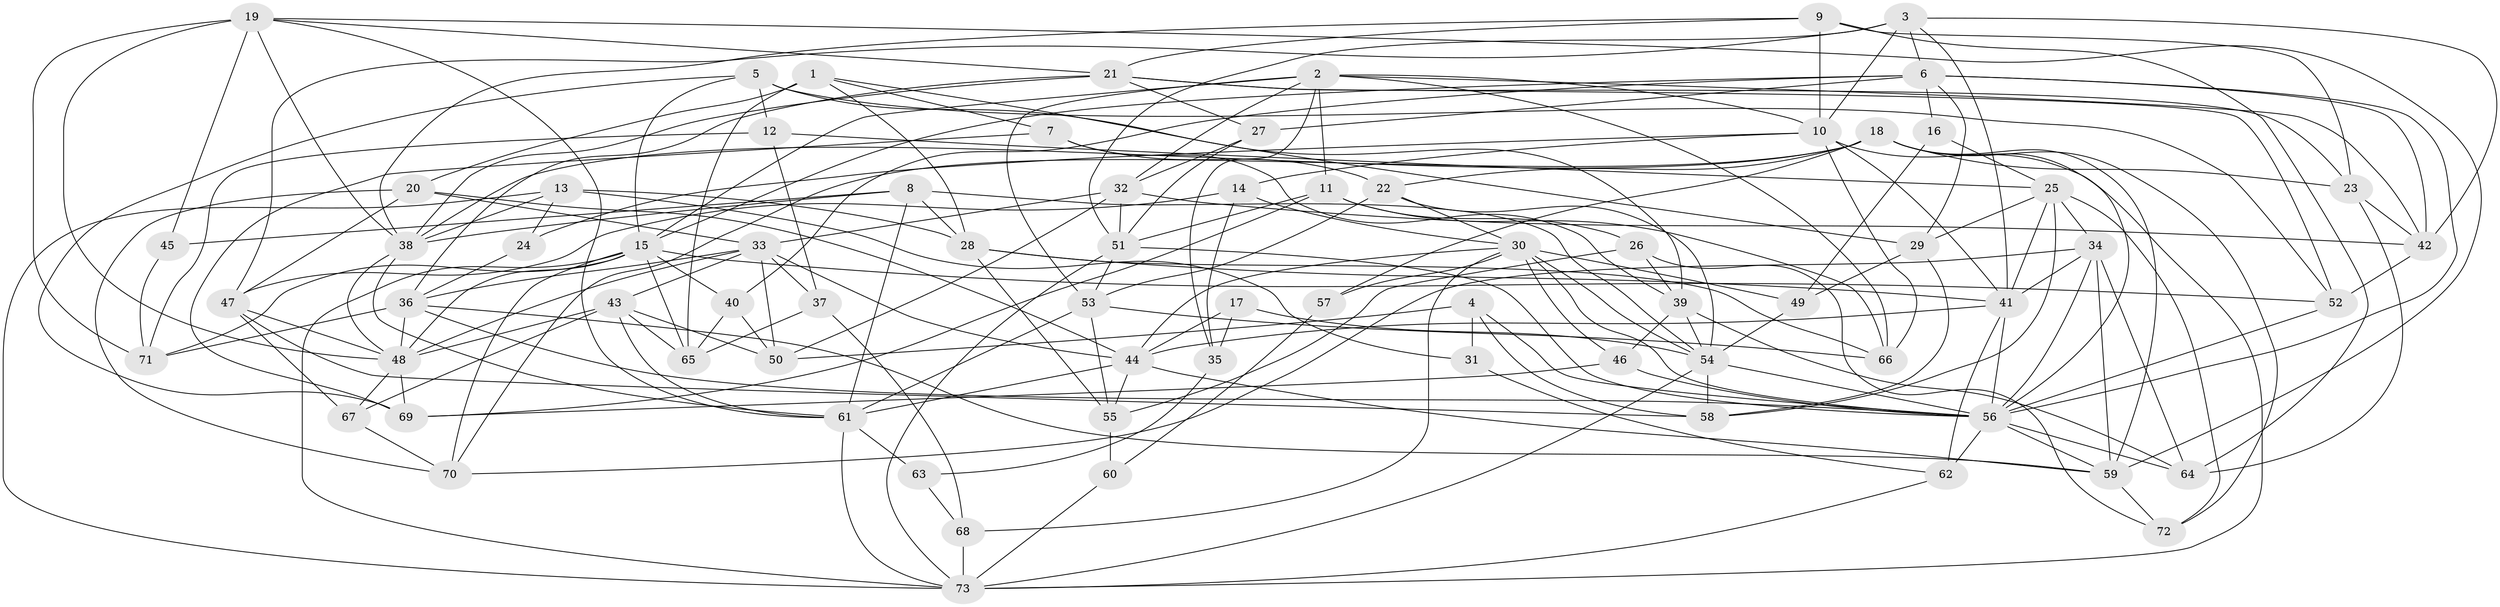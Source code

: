 // original degree distribution, {2: 0.15172413793103448, 5: 0.21379310344827587, 7: 0.027586206896551724, 4: 0.25517241379310346, 6: 0.09655172413793103, 8: 0.013793103448275862, 3: 0.2413793103448276}
// Generated by graph-tools (version 1.1) at 2025/01/03/09/25 03:01:58]
// undirected, 73 vertices, 206 edges
graph export_dot {
graph [start="1"]
  node [color=gray90,style=filled];
  1;
  2;
  3;
  4;
  5;
  6;
  7;
  8;
  9;
  10;
  11;
  12;
  13;
  14;
  15;
  16;
  17;
  18;
  19;
  20;
  21;
  22;
  23;
  24;
  25;
  26;
  27;
  28;
  29;
  30;
  31;
  32;
  33;
  34;
  35;
  36;
  37;
  38;
  39;
  40;
  41;
  42;
  43;
  44;
  45;
  46;
  47;
  48;
  49;
  50;
  51;
  52;
  53;
  54;
  55;
  56;
  57;
  58;
  59;
  60;
  61;
  62;
  63;
  64;
  65;
  66;
  67;
  68;
  69;
  70;
  71;
  72;
  73;
  1 -- 7 [weight=1.0];
  1 -- 20 [weight=2.0];
  1 -- 28 [weight=1.0];
  1 -- 39 [weight=1.0];
  1 -- 65 [weight=1.0];
  2 -- 10 [weight=1.0];
  2 -- 11 [weight=1.0];
  2 -- 15 [weight=1.0];
  2 -- 32 [weight=1.0];
  2 -- 35 [weight=1.0];
  2 -- 42 [weight=1.0];
  2 -- 53 [weight=1.0];
  2 -- 66 [weight=1.0];
  3 -- 6 [weight=1.0];
  3 -- 10 [weight=1.0];
  3 -- 41 [weight=1.0];
  3 -- 42 [weight=1.0];
  3 -- 47 [weight=1.0];
  3 -- 51 [weight=1.0];
  4 -- 31 [weight=1.0];
  4 -- 50 [weight=1.0];
  4 -- 56 [weight=1.0];
  4 -- 58 [weight=1.0];
  5 -- 12 [weight=1.0];
  5 -- 15 [weight=1.0];
  5 -- 29 [weight=1.0];
  5 -- 52 [weight=1.0];
  5 -- 69 [weight=1.0];
  6 -- 15 [weight=1.0];
  6 -- 16 [weight=1.0];
  6 -- 27 [weight=1.0];
  6 -- 29 [weight=1.0];
  6 -- 40 [weight=1.0];
  6 -- 42 [weight=1.0];
  6 -- 56 [weight=1.0];
  7 -- 22 [weight=2.0];
  7 -- 39 [weight=1.0];
  7 -- 69 [weight=1.0];
  8 -- 28 [weight=1.0];
  8 -- 38 [weight=1.0];
  8 -- 45 [weight=1.0];
  8 -- 54 [weight=1.0];
  8 -- 61 [weight=1.0];
  9 -- 10 [weight=1.0];
  9 -- 21 [weight=1.0];
  9 -- 23 [weight=1.0];
  9 -- 38 [weight=1.0];
  9 -- 64 [weight=1.0];
  10 -- 14 [weight=1.0];
  10 -- 24 [weight=1.0];
  10 -- 41 [weight=1.0];
  10 -- 66 [weight=1.0];
  10 -- 73 [weight=1.0];
  11 -- 26 [weight=1.0];
  11 -- 51 [weight=1.0];
  11 -- 66 [weight=1.0];
  11 -- 69 [weight=1.0];
  12 -- 25 [weight=1.0];
  12 -- 37 [weight=1.0];
  12 -- 71 [weight=1.0];
  13 -- 24 [weight=1.0];
  13 -- 28 [weight=1.0];
  13 -- 31 [weight=1.0];
  13 -- 38 [weight=1.0];
  13 -- 73 [weight=1.0];
  14 -- 30 [weight=1.0];
  14 -- 35 [weight=1.0];
  14 -- 47 [weight=1.0];
  15 -- 40 [weight=1.0];
  15 -- 48 [weight=1.0];
  15 -- 52 [weight=1.0];
  15 -- 65 [weight=1.0];
  15 -- 70 [weight=1.0];
  15 -- 71 [weight=2.0];
  15 -- 73 [weight=1.0];
  16 -- 25 [weight=1.0];
  16 -- 49 [weight=1.0];
  17 -- 35 [weight=1.0];
  17 -- 44 [weight=1.0];
  17 -- 54 [weight=1.0];
  18 -- 22 [weight=1.0];
  18 -- 23 [weight=1.0];
  18 -- 38 [weight=1.0];
  18 -- 56 [weight=1.0];
  18 -- 57 [weight=2.0];
  18 -- 59 [weight=1.0];
  18 -- 70 [weight=1.0];
  18 -- 72 [weight=1.0];
  19 -- 21 [weight=1.0];
  19 -- 38 [weight=1.0];
  19 -- 45 [weight=1.0];
  19 -- 48 [weight=1.0];
  19 -- 59 [weight=1.0];
  19 -- 61 [weight=1.0];
  19 -- 71 [weight=2.0];
  20 -- 33 [weight=1.0];
  20 -- 44 [weight=1.0];
  20 -- 47 [weight=1.0];
  20 -- 70 [weight=1.0];
  21 -- 23 [weight=1.0];
  21 -- 27 [weight=1.0];
  21 -- 36 [weight=1.0];
  21 -- 38 [weight=1.0];
  21 -- 52 [weight=1.0];
  22 -- 30 [weight=1.0];
  22 -- 53 [weight=1.0];
  22 -- 54 [weight=1.0];
  23 -- 42 [weight=1.0];
  23 -- 64 [weight=1.0];
  24 -- 36 [weight=1.0];
  25 -- 29 [weight=1.0];
  25 -- 34 [weight=1.0];
  25 -- 41 [weight=1.0];
  25 -- 58 [weight=1.0];
  25 -- 72 [weight=1.0];
  26 -- 39 [weight=1.0];
  26 -- 55 [weight=1.0];
  26 -- 72 [weight=1.0];
  27 -- 32 [weight=1.0];
  27 -- 51 [weight=1.0];
  28 -- 41 [weight=1.0];
  28 -- 55 [weight=1.0];
  28 -- 66 [weight=1.0];
  29 -- 49 [weight=1.0];
  29 -- 58 [weight=1.0];
  30 -- 44 [weight=1.0];
  30 -- 46 [weight=1.0];
  30 -- 49 [weight=1.0];
  30 -- 54 [weight=1.0];
  30 -- 56 [weight=1.0];
  30 -- 57 [weight=1.0];
  30 -- 68 [weight=2.0];
  31 -- 62 [weight=1.0];
  32 -- 33 [weight=1.0];
  32 -- 42 [weight=1.0];
  32 -- 50 [weight=1.0];
  32 -- 51 [weight=1.0];
  33 -- 36 [weight=1.0];
  33 -- 37 [weight=1.0];
  33 -- 43 [weight=1.0];
  33 -- 44 [weight=1.0];
  33 -- 48 [weight=1.0];
  33 -- 50 [weight=1.0];
  34 -- 41 [weight=1.0];
  34 -- 56 [weight=1.0];
  34 -- 59 [weight=1.0];
  34 -- 64 [weight=1.0];
  34 -- 70 [weight=1.0];
  35 -- 63 [weight=1.0];
  36 -- 48 [weight=1.0];
  36 -- 56 [weight=1.0];
  36 -- 59 [weight=1.0];
  36 -- 71 [weight=1.0];
  37 -- 65 [weight=1.0];
  37 -- 68 [weight=2.0];
  38 -- 48 [weight=1.0];
  38 -- 61 [weight=1.0];
  39 -- 46 [weight=1.0];
  39 -- 54 [weight=1.0];
  39 -- 64 [weight=1.0];
  40 -- 50 [weight=1.0];
  40 -- 65 [weight=1.0];
  41 -- 44 [weight=1.0];
  41 -- 56 [weight=1.0];
  41 -- 62 [weight=2.0];
  42 -- 52 [weight=1.0];
  43 -- 48 [weight=1.0];
  43 -- 50 [weight=1.0];
  43 -- 61 [weight=1.0];
  43 -- 65 [weight=1.0];
  43 -- 67 [weight=1.0];
  44 -- 55 [weight=1.0];
  44 -- 59 [weight=1.0];
  44 -- 61 [weight=1.0];
  45 -- 71 [weight=1.0];
  46 -- 56 [weight=1.0];
  46 -- 69 [weight=1.0];
  47 -- 48 [weight=2.0];
  47 -- 58 [weight=1.0];
  47 -- 67 [weight=1.0];
  48 -- 67 [weight=1.0];
  48 -- 69 [weight=1.0];
  49 -- 54 [weight=1.0];
  51 -- 53 [weight=1.0];
  51 -- 56 [weight=1.0];
  51 -- 73 [weight=1.0];
  52 -- 56 [weight=1.0];
  53 -- 55 [weight=1.0];
  53 -- 61 [weight=2.0];
  53 -- 66 [weight=1.0];
  54 -- 56 [weight=1.0];
  54 -- 58 [weight=1.0];
  54 -- 73 [weight=1.0];
  55 -- 60 [weight=1.0];
  56 -- 59 [weight=1.0];
  56 -- 62 [weight=1.0];
  56 -- 64 [weight=1.0];
  57 -- 60 [weight=1.0];
  59 -- 72 [weight=1.0];
  60 -- 73 [weight=1.0];
  61 -- 63 [weight=1.0];
  61 -- 73 [weight=1.0];
  62 -- 73 [weight=1.0];
  63 -- 68 [weight=1.0];
  67 -- 70 [weight=1.0];
  68 -- 73 [weight=1.0];
}
